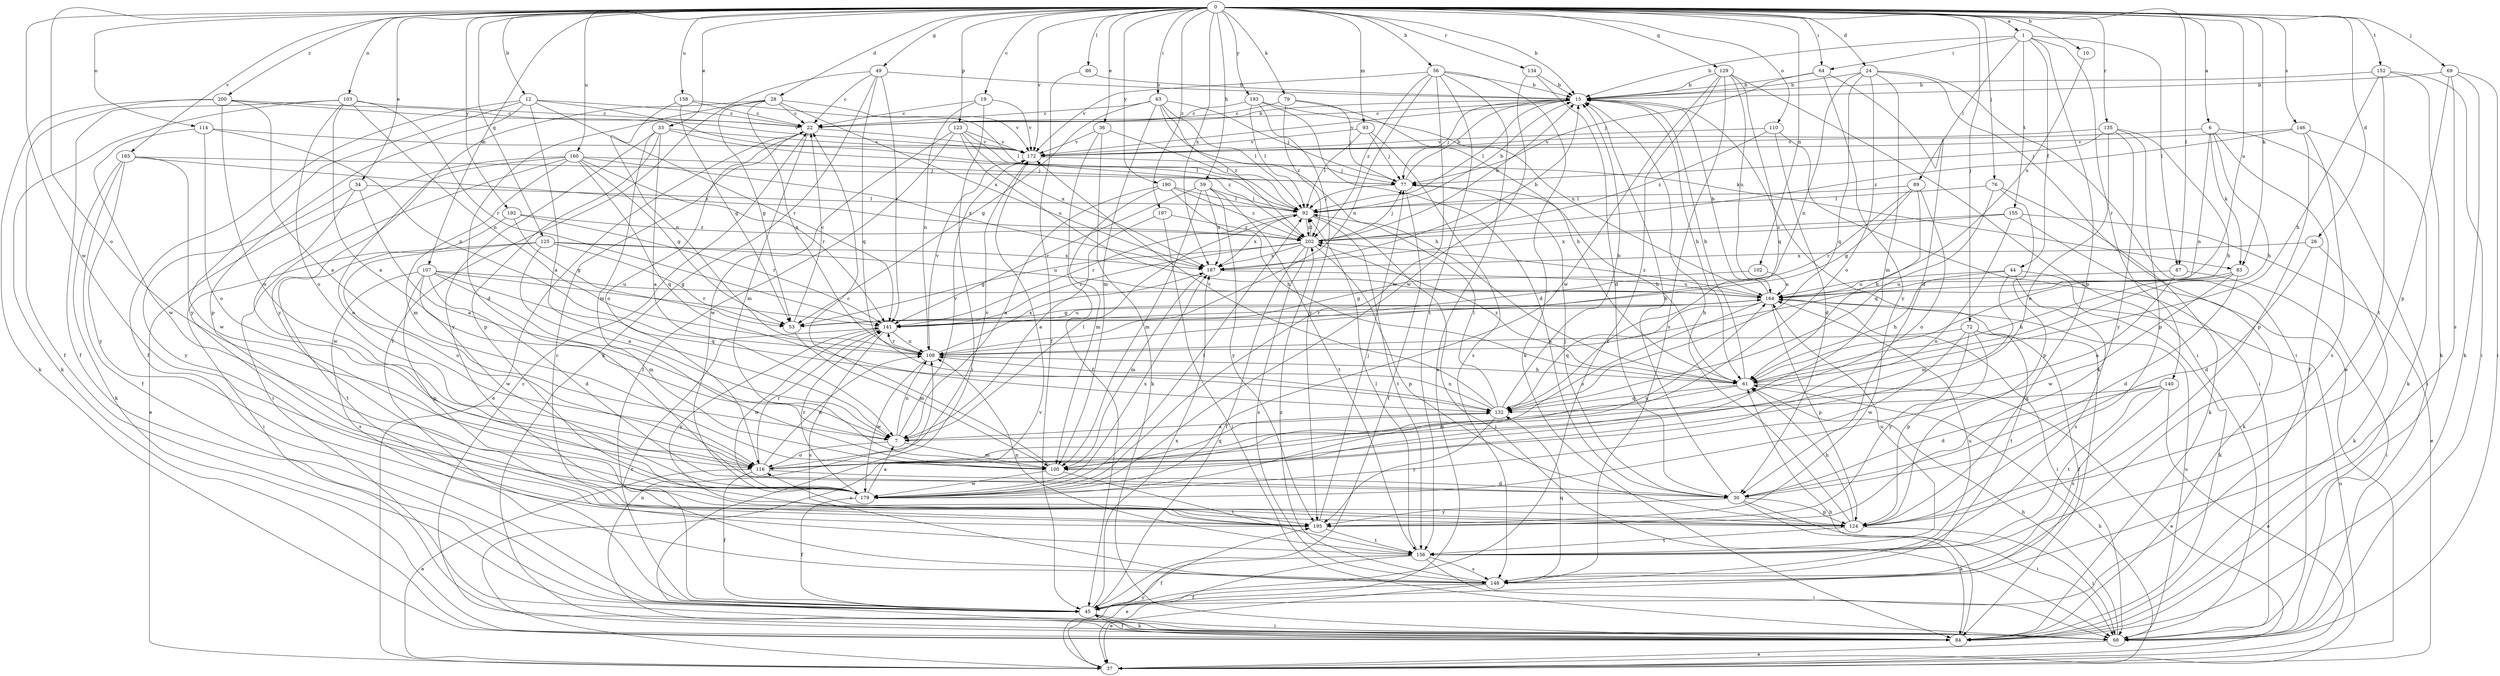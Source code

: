 strict digraph  {
0;
1;
6;
7;
10;
12;
15;
19;
22;
24;
26;
28;
30;
33;
34;
36;
37;
44;
45;
49;
53;
56;
59;
61;
63;
64;
68;
69;
72;
76;
77;
79;
83;
84;
86;
87;
89;
92;
93;
100;
102;
103;
107;
108;
110;
114;
116;
123;
124;
125;
129;
132;
134;
135;
140;
141;
146;
148;
152;
155;
156;
158;
160;
164;
165;
172;
179;
187;
190;
192;
193;
195;
197;
200;
202;
0 -> 1  [label=a];
0 -> 6  [label=a];
0 -> 10  [label=b];
0 -> 12  [label=b];
0 -> 15  [label=b];
0 -> 19  [label=c];
0 -> 24  [label=d];
0 -> 26  [label=d];
0 -> 28  [label=d];
0 -> 33  [label=e];
0 -> 34  [label=e];
0 -> 36  [label=e];
0 -> 49  [label=g];
0 -> 56  [label=h];
0 -> 59  [label=h];
0 -> 63  [label=i];
0 -> 64  [label=i];
0 -> 69  [label=j];
0 -> 72  [label=j];
0 -> 76  [label=j];
0 -> 79  [label=k];
0 -> 83  [label=k];
0 -> 86  [label=l];
0 -> 87  [label=l];
0 -> 93  [label=m];
0 -> 102  [label=n];
0 -> 103  [label=n];
0 -> 107  [label=n];
0 -> 110  [label=o];
0 -> 114  [label=o];
0 -> 116  [label=o];
0 -> 123  [label=p];
0 -> 125  [label=q];
0 -> 129  [label=q];
0 -> 134  [label=r];
0 -> 135  [label=r];
0 -> 146  [label=s];
0 -> 152  [label=t];
0 -> 158  [label=u];
0 -> 160  [label=u];
0 -> 164  [label=u];
0 -> 165  [label=v];
0 -> 172  [label=v];
0 -> 179  [label=w];
0 -> 187  [label=x];
0 -> 190  [label=y];
0 -> 192  [label=y];
0 -> 193  [label=y];
0 -> 197  [label=z];
0 -> 200  [label=z];
1 -> 15  [label=b];
1 -> 44  [label=f];
1 -> 64  [label=i];
1 -> 87  [label=l];
1 -> 89  [label=l];
1 -> 124  [label=p];
1 -> 140  [label=r];
1 -> 155  [label=t];
6 -> 45  [label=f];
6 -> 61  [label=h];
6 -> 68  [label=i];
6 -> 83  [label=k];
6 -> 108  [label=n];
6 -> 172  [label=v];
7 -> 92  [label=l];
7 -> 100  [label=m];
7 -> 108  [label=n];
7 -> 116  [label=o];
7 -> 172  [label=v];
10 -> 164  [label=u];
12 -> 7  [label=a];
12 -> 22  [label=c];
12 -> 45  [label=f];
12 -> 83  [label=k];
12 -> 124  [label=p];
12 -> 141  [label=r];
12 -> 195  [label=y];
15 -> 22  [label=c];
15 -> 61  [label=h];
15 -> 77  [label=j];
15 -> 84  [label=k];
15 -> 92  [label=l];
15 -> 172  [label=v];
19 -> 22  [label=c];
19 -> 68  [label=i];
19 -> 108  [label=n];
19 -> 172  [label=v];
22 -> 15  [label=b];
22 -> 37  [label=e];
22 -> 100  [label=m];
22 -> 116  [label=o];
22 -> 172  [label=v];
24 -> 15  [label=b];
24 -> 37  [label=e];
24 -> 68  [label=i];
24 -> 100  [label=m];
24 -> 108  [label=n];
24 -> 116  [label=o];
24 -> 132  [label=q];
26 -> 30  [label=d];
26 -> 84  [label=k];
26 -> 187  [label=x];
28 -> 22  [label=c];
28 -> 30  [label=d];
28 -> 53  [label=g];
28 -> 108  [label=n];
28 -> 172  [label=v];
28 -> 187  [label=x];
28 -> 195  [label=y];
30 -> 15  [label=b];
30 -> 68  [label=i];
30 -> 77  [label=j];
30 -> 84  [label=k];
30 -> 124  [label=p];
30 -> 195  [label=y];
33 -> 7  [label=a];
33 -> 92  [label=l];
33 -> 100  [label=m];
33 -> 124  [label=p];
33 -> 172  [label=v];
33 -> 195  [label=y];
34 -> 7  [label=a];
34 -> 92  [label=l];
34 -> 179  [label=w];
34 -> 195  [label=y];
36 -> 45  [label=f];
36 -> 84  [label=k];
36 -> 92  [label=l];
36 -> 172  [label=v];
37 -> 61  [label=h];
37 -> 164  [label=u];
37 -> 172  [label=v];
37 -> 195  [label=y];
44 -> 61  [label=h];
44 -> 84  [label=k];
44 -> 100  [label=m];
44 -> 148  [label=s];
44 -> 164  [label=u];
45 -> 68  [label=i];
45 -> 84  [label=k];
45 -> 141  [label=r];
45 -> 187  [label=x];
49 -> 15  [label=b];
49 -> 22  [label=c];
49 -> 45  [label=f];
49 -> 84  [label=k];
49 -> 132  [label=q];
49 -> 141  [label=r];
53 -> 22  [label=c];
53 -> 100  [label=m];
56 -> 15  [label=b];
56 -> 37  [label=e];
56 -> 84  [label=k];
56 -> 108  [label=n];
56 -> 156  [label=t];
56 -> 172  [label=v];
56 -> 179  [label=w];
56 -> 202  [label=z];
59 -> 92  [label=l];
59 -> 100  [label=m];
59 -> 141  [label=r];
59 -> 156  [label=t];
59 -> 187  [label=x];
59 -> 195  [label=y];
61 -> 15  [label=b];
61 -> 37  [label=e];
61 -> 100  [label=m];
61 -> 132  [label=q];
61 -> 202  [label=z];
63 -> 22  [label=c];
63 -> 53  [label=g];
63 -> 61  [label=h];
63 -> 77  [label=j];
63 -> 92  [label=l];
63 -> 100  [label=m];
63 -> 202  [label=z];
64 -> 15  [label=b];
64 -> 30  [label=d];
64 -> 77  [label=j];
64 -> 195  [label=y];
68 -> 37  [label=e];
68 -> 61  [label=h];
68 -> 164  [label=u];
69 -> 15  [label=b];
69 -> 68  [label=i];
69 -> 84  [label=k];
69 -> 124  [label=p];
69 -> 148  [label=s];
72 -> 45  [label=f];
72 -> 108  [label=n];
72 -> 124  [label=p];
72 -> 156  [label=t];
72 -> 179  [label=w];
72 -> 195  [label=y];
76 -> 84  [label=k];
76 -> 92  [label=l];
76 -> 124  [label=p];
76 -> 132  [label=q];
77 -> 15  [label=b];
77 -> 45  [label=f];
77 -> 61  [label=h];
77 -> 92  [label=l];
79 -> 22  [label=c];
79 -> 61  [label=h];
79 -> 77  [label=j];
79 -> 202  [label=z];
83 -> 30  [label=d];
83 -> 61  [label=h];
83 -> 164  [label=u];
83 -> 179  [label=w];
84 -> 22  [label=c];
84 -> 45  [label=f];
84 -> 61  [label=h];
84 -> 108  [label=n];
86 -> 15  [label=b];
86 -> 45  [label=f];
87 -> 7  [label=a];
87 -> 68  [label=i];
87 -> 164  [label=u];
89 -> 53  [label=g];
89 -> 61  [label=h];
89 -> 92  [label=l];
89 -> 116  [label=o];
89 -> 141  [label=r];
92 -> 15  [label=b];
92 -> 68  [label=i];
92 -> 141  [label=r];
92 -> 156  [label=t];
92 -> 187  [label=x];
92 -> 202  [label=z];
93 -> 77  [label=j];
93 -> 92  [label=l];
93 -> 148  [label=s];
93 -> 172  [label=v];
100 -> 22  [label=c];
100 -> 132  [label=q];
100 -> 156  [label=t];
100 -> 179  [label=w];
102 -> 53  [label=g];
102 -> 164  [label=u];
103 -> 7  [label=a];
103 -> 22  [label=c];
103 -> 45  [label=f];
103 -> 84  [label=k];
103 -> 108  [label=n];
103 -> 116  [label=o];
103 -> 141  [label=r];
107 -> 30  [label=d];
107 -> 100  [label=m];
107 -> 124  [label=p];
107 -> 132  [label=q];
107 -> 141  [label=r];
107 -> 148  [label=s];
107 -> 164  [label=u];
107 -> 179  [label=w];
108 -> 61  [label=h];
108 -> 141  [label=r];
108 -> 172  [label=v];
108 -> 179  [label=w];
108 -> 187  [label=x];
110 -> 30  [label=d];
110 -> 68  [label=i];
110 -> 172  [label=v];
110 -> 202  [label=z];
114 -> 108  [label=n];
114 -> 116  [label=o];
114 -> 172  [label=v];
114 -> 179  [label=w];
116 -> 30  [label=d];
116 -> 37  [label=e];
116 -> 45  [label=f];
116 -> 108  [label=n];
116 -> 141  [label=r];
116 -> 172  [label=v];
123 -> 45  [label=f];
123 -> 164  [label=u];
123 -> 172  [label=v];
123 -> 179  [label=w];
123 -> 187  [label=x];
123 -> 202  [label=z];
124 -> 15  [label=b];
124 -> 61  [label=h];
124 -> 68  [label=i];
124 -> 116  [label=o];
124 -> 156  [label=t];
125 -> 7  [label=a];
125 -> 53  [label=g];
125 -> 116  [label=o];
125 -> 156  [label=t];
125 -> 164  [label=u];
125 -> 187  [label=x];
129 -> 15  [label=b];
129 -> 45  [label=f];
129 -> 68  [label=i];
129 -> 132  [label=q];
129 -> 148  [label=s];
129 -> 164  [label=u];
129 -> 179  [label=w];
132 -> 7  [label=a];
132 -> 15  [label=b];
132 -> 92  [label=l];
132 -> 108  [label=n];
132 -> 172  [label=v];
132 -> 195  [label=y];
134 -> 15  [label=b];
134 -> 30  [label=d];
134 -> 179  [label=w];
135 -> 61  [label=h];
135 -> 77  [label=j];
135 -> 116  [label=o];
135 -> 124  [label=p];
135 -> 172  [label=v];
135 -> 195  [label=y];
140 -> 30  [label=d];
140 -> 37  [label=e];
140 -> 132  [label=q];
140 -> 148  [label=s];
140 -> 156  [label=t];
141 -> 108  [label=n];
141 -> 148  [label=s];
141 -> 164  [label=u];
141 -> 179  [label=w];
141 -> 195  [label=y];
146 -> 84  [label=k];
146 -> 124  [label=p];
146 -> 148  [label=s];
146 -> 172  [label=v];
146 -> 202  [label=z];
148 -> 22  [label=c];
148 -> 37  [label=e];
148 -> 45  [label=f];
148 -> 132  [label=q];
148 -> 164  [label=u];
148 -> 202  [label=z];
152 -> 15  [label=b];
152 -> 61  [label=h];
152 -> 68  [label=i];
152 -> 84  [label=k];
152 -> 156  [label=t];
155 -> 37  [label=e];
155 -> 84  [label=k];
155 -> 116  [label=o];
155 -> 187  [label=x];
155 -> 202  [label=z];
156 -> 37  [label=e];
156 -> 45  [label=f];
156 -> 68  [label=i];
156 -> 92  [label=l];
156 -> 108  [label=n];
156 -> 148  [label=s];
156 -> 164  [label=u];
158 -> 22  [label=c];
158 -> 53  [label=g];
158 -> 92  [label=l];
158 -> 108  [label=n];
160 -> 37  [label=e];
160 -> 53  [label=g];
160 -> 68  [label=i];
160 -> 77  [label=j];
160 -> 100  [label=m];
160 -> 116  [label=o];
160 -> 132  [label=q];
160 -> 141  [label=r];
160 -> 187  [label=x];
164 -> 15  [label=b];
164 -> 53  [label=g];
164 -> 68  [label=i];
164 -> 116  [label=o];
164 -> 124  [label=p];
164 -> 132  [label=q];
164 -> 141  [label=r];
164 -> 202  [label=z];
165 -> 45  [label=f];
165 -> 77  [label=j];
165 -> 84  [label=k];
165 -> 179  [label=w];
165 -> 195  [label=y];
165 -> 202  [label=z];
172 -> 77  [label=j];
179 -> 7  [label=a];
179 -> 45  [label=f];
179 -> 92  [label=l];
179 -> 141  [label=r];
179 -> 164  [label=u];
179 -> 187  [label=x];
187 -> 15  [label=b];
187 -> 100  [label=m];
187 -> 164  [label=u];
190 -> 7  [label=a];
190 -> 61  [label=h];
190 -> 92  [label=l];
190 -> 100  [label=m];
190 -> 202  [label=z];
192 -> 53  [label=g];
192 -> 68  [label=i];
192 -> 141  [label=r];
192 -> 202  [label=z];
193 -> 22  [label=c];
193 -> 30  [label=d];
193 -> 92  [label=l];
193 -> 164  [label=u];
193 -> 195  [label=y];
195 -> 77  [label=j];
195 -> 156  [label=t];
197 -> 7  [label=a];
197 -> 68  [label=i];
197 -> 202  [label=z];
200 -> 7  [label=a];
200 -> 22  [label=c];
200 -> 45  [label=f];
200 -> 84  [label=k];
200 -> 116  [label=o];
200 -> 172  [label=v];
202 -> 15  [label=b];
202 -> 45  [label=f];
202 -> 53  [label=g];
202 -> 77  [label=j];
202 -> 92  [label=l];
202 -> 124  [label=p];
202 -> 141  [label=r];
202 -> 148  [label=s];
202 -> 187  [label=x];
}
